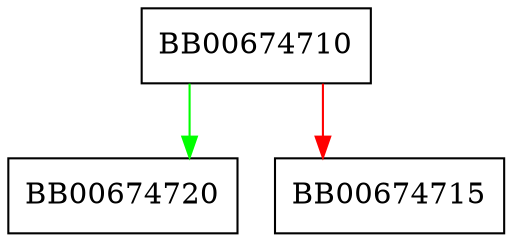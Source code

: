 digraph X509_get0_pubkey {
  node [shape="box"];
  graph [splines=ortho];
  BB00674710 -> BB00674720 [color="green"];
  BB00674710 -> BB00674715 [color="red"];
}
